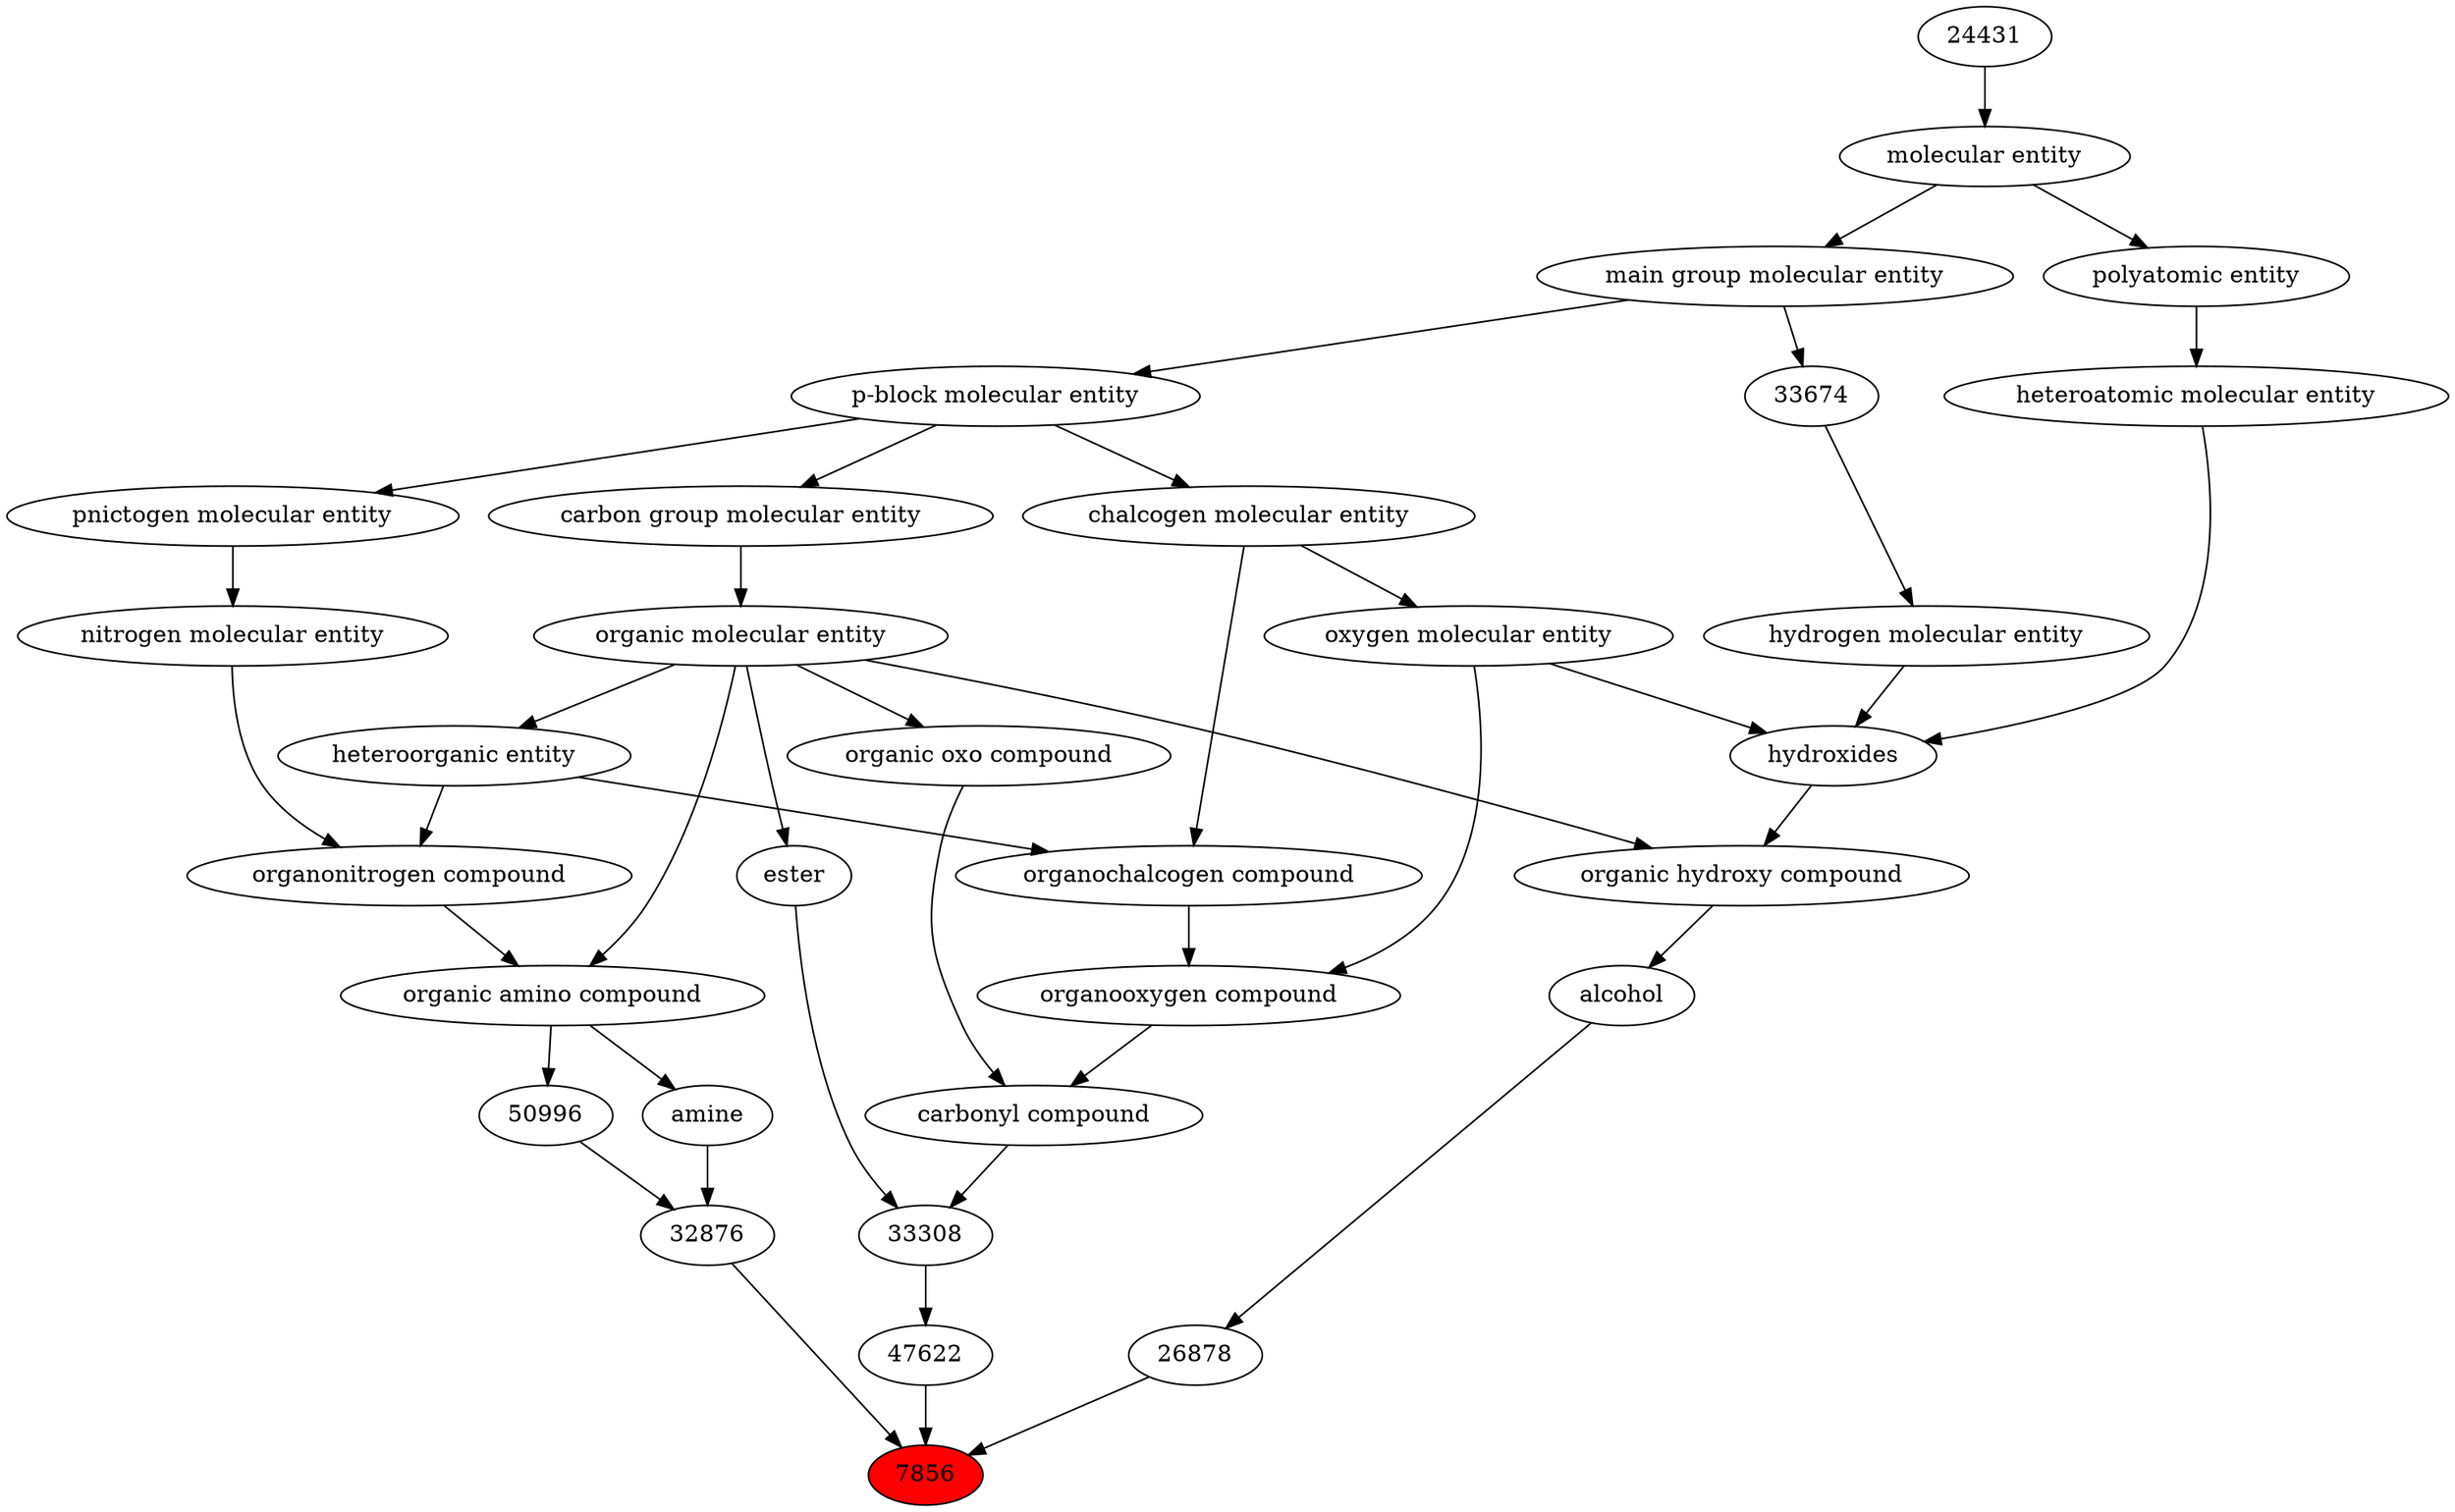 digraph tree{ 
7856 [label="7856" fillcolor=red style=filled]
32876 -> 7856
47622 -> 7856
26878 -> 7856
32876 [label="32876"]
50996 -> 32876
32952 -> 32876
47622 [label="47622"]
33308 -> 47622
26878 [label="26878"]
30879 -> 26878
50996 [label="50996"]
50047 -> 50996
32952 [label="amine"]
50047 -> 32952
33308 [label="33308"]
36586 -> 33308
35701 -> 33308
30879 [label="alcohol"]
33822 -> 30879
50047 [label="organic amino compound"]
50860 -> 50047
35352 -> 50047
36586 [label="carbonyl compound"]
36587 -> 36586
36963 -> 36586
35701 [label="ester"]
50860 -> 35701
33822 [label="organic hydroxy compound"]
24651 -> 33822
50860 -> 33822
50860 [label="organic molecular entity"]
33582 -> 50860
35352 [label="organonitrogen compound"]
51143 -> 35352
33285 -> 35352
36587 [label="organic oxo compound"]
50860 -> 36587
36963 [label="organooxygen compound"]
36962 -> 36963
25806 -> 36963
24651 [label="hydroxides"]
25806 -> 24651
33608 -> 24651
37577 -> 24651
33582 [label="carbon group molecular entity"]
33675 -> 33582
51143 [label="nitrogen molecular entity"]
33302 -> 51143
33285 [label="heteroorganic entity"]
50860 -> 33285
36962 [label="organochalcogen compound"]
33285 -> 36962
33304 -> 36962
25806 [label="oxygen molecular entity"]
33304 -> 25806
33608 [label="hydrogen molecular entity"]
33674 -> 33608
37577 [label="heteroatomic molecular entity"]
36357 -> 37577
33675 [label="p-block molecular entity"]
33579 -> 33675
33302 [label="pnictogen molecular entity"]
33675 -> 33302
33304 [label="chalcogen molecular entity"]
33675 -> 33304
33674 [label="33674"]
33579 -> 33674
36357 [label="polyatomic entity"]
23367 -> 36357
33579 [label="main group molecular entity"]
23367 -> 33579
23367 [label="molecular entity"]
24431 -> 23367
24431 [label="24431"]
}